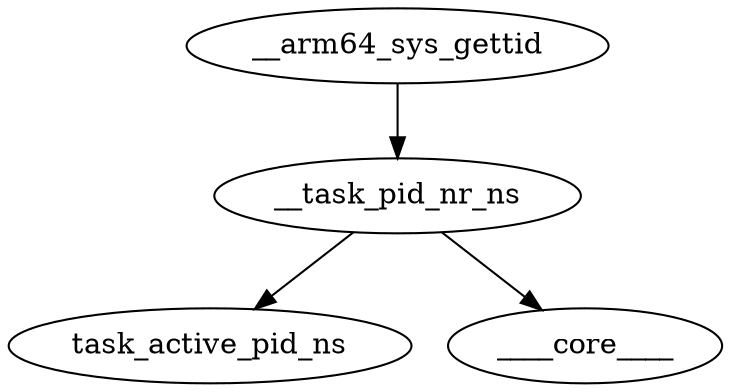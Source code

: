 digraph kerncollapsed {
    "task_active_pid_ns" [color="black"];
    "____core____" [color="kernel"];
    "__arm64_sys_gettid" [color="black"];
    "__task_pid_nr_ns" [color="black"];
    "__arm64_sys_gettid" -> "__task_pid_nr_ns" [color="black"];
    "__task_pid_nr_ns" -> "____core____" [color="black"];
    "__task_pid_nr_ns" -> "task_active_pid_ns" [color="black"];
}

